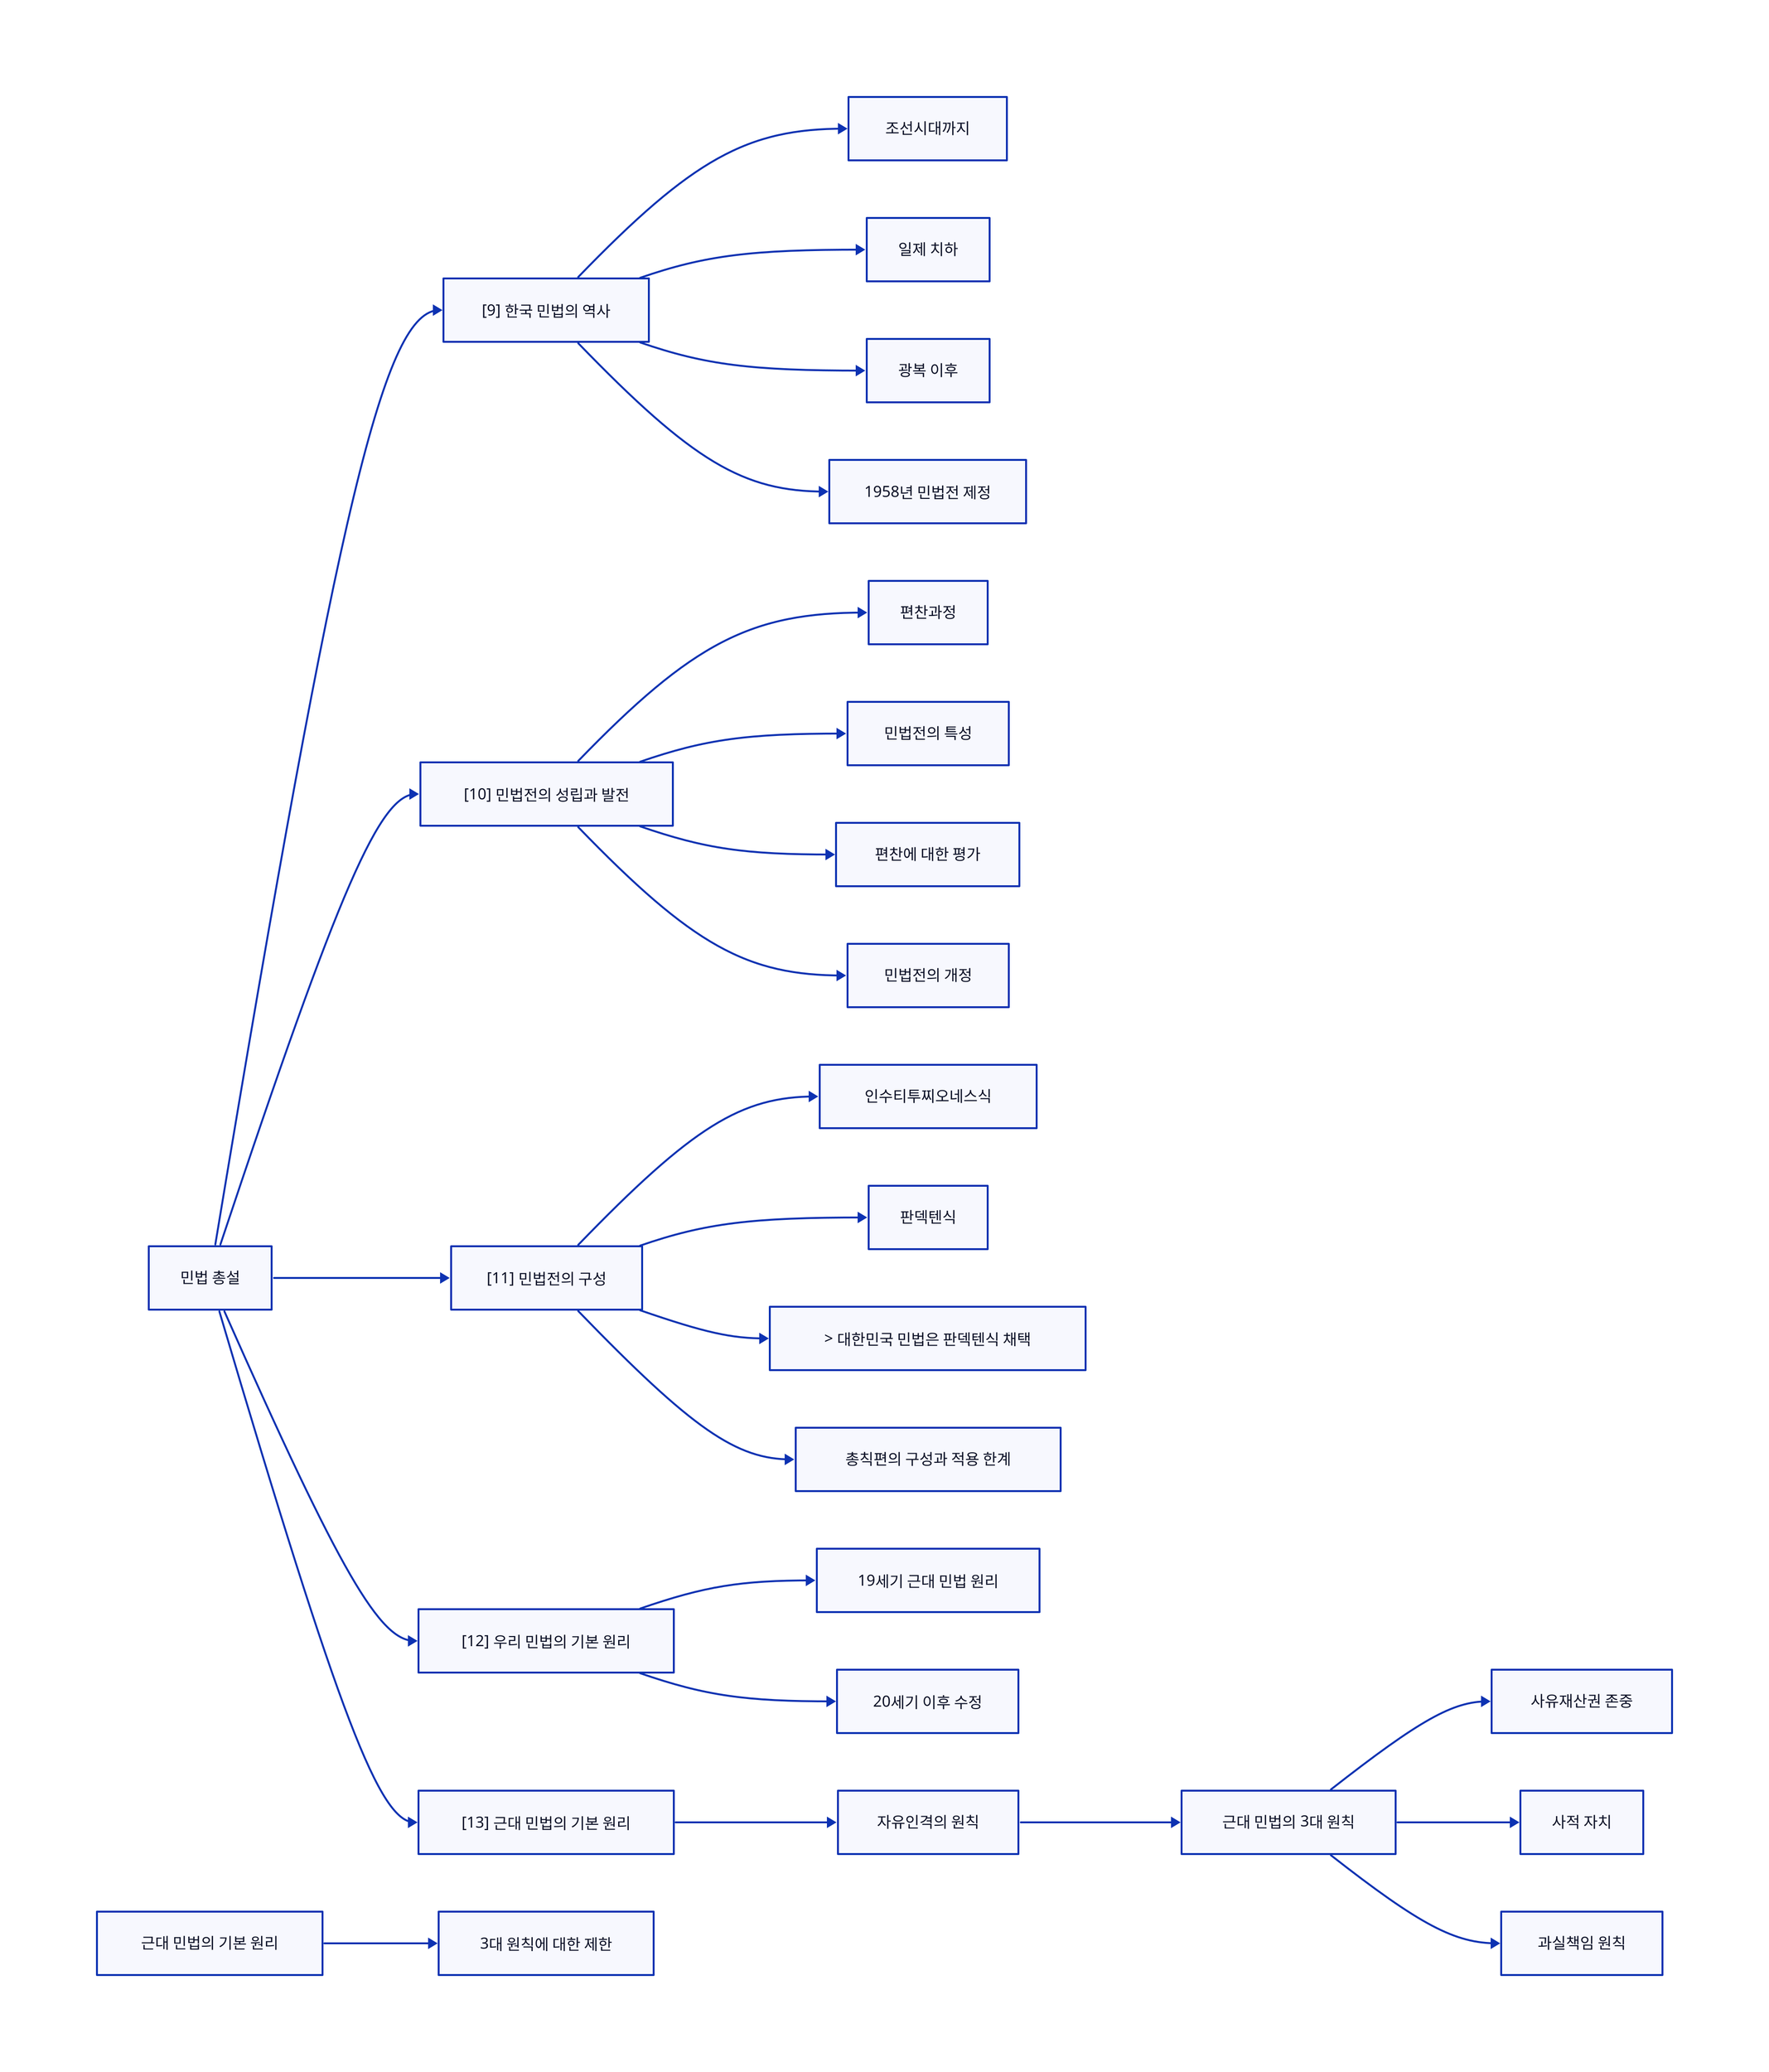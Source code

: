 # [9-13] 민법 총설 정리 통합.d2

direction: right

"민법 총설" -> "[9] 한국 민법의 역사"
"민법 총설" -> "[10] 민법전의 성립과 발전"
"민법 총설" -> "[11] 민법전의 구성"
"민법 총설" -> "[12] 우리 민법의 기본 원리"
"민법 총설" -> "[13] 근대 민법의 기본 원리"

"[9] 한국 민법의 역사" -> "조선시대까지"
"[9] 한국 민법의 역사" -> "일제 치하"
"[9] 한국 민법의 역사" -> "광복 이후"
"[9] 한국 민법의 역사" -> "1958년 민법전 제정"

"[10] 민법전의 성립과 발전" -> "편찬과정"
"[10] 민법전의 성립과 발전" -> "민법전의 특성"
"[10] 민법전의 성립과 발전" -> "편찬에 대한 평가"
"[10] 민법전의 성립과 발전" -> "민법전의 개정"

"[11] 민법전의 구성" -> "인수티투찌오네스식"
"[11] 민법전의 구성" -> "판덱텐식"
"[11] 민법전의 구성" -> "> 대한민국 민법은 판덱텐식 채택"
"[11] 민법전의 구성" -> "총칙편의 구성과 적용 한계"

"[12] 우리 민법의 기본 원리" -> "19세기 근대 민법 원리"
"[12] 우리 민법의 기본 원리" -> "20세기 이후 수정"

"[13] 근대 민법의 기본 원리" -> "자유인격의 원칙"
"자유인격의 원칙" -> "근대 민법의 3대 원칙"
"근대 민법의 3대 원칙" -> "사유재산권 존중"
"근대 민법의 3대 원칙" -> "사적 자치"
"근대 민법의 3대 원칙" -> "과실책임 원칙"
"근대 민법의 기본 원리" -> "3대 원칙에 대한 제한"
